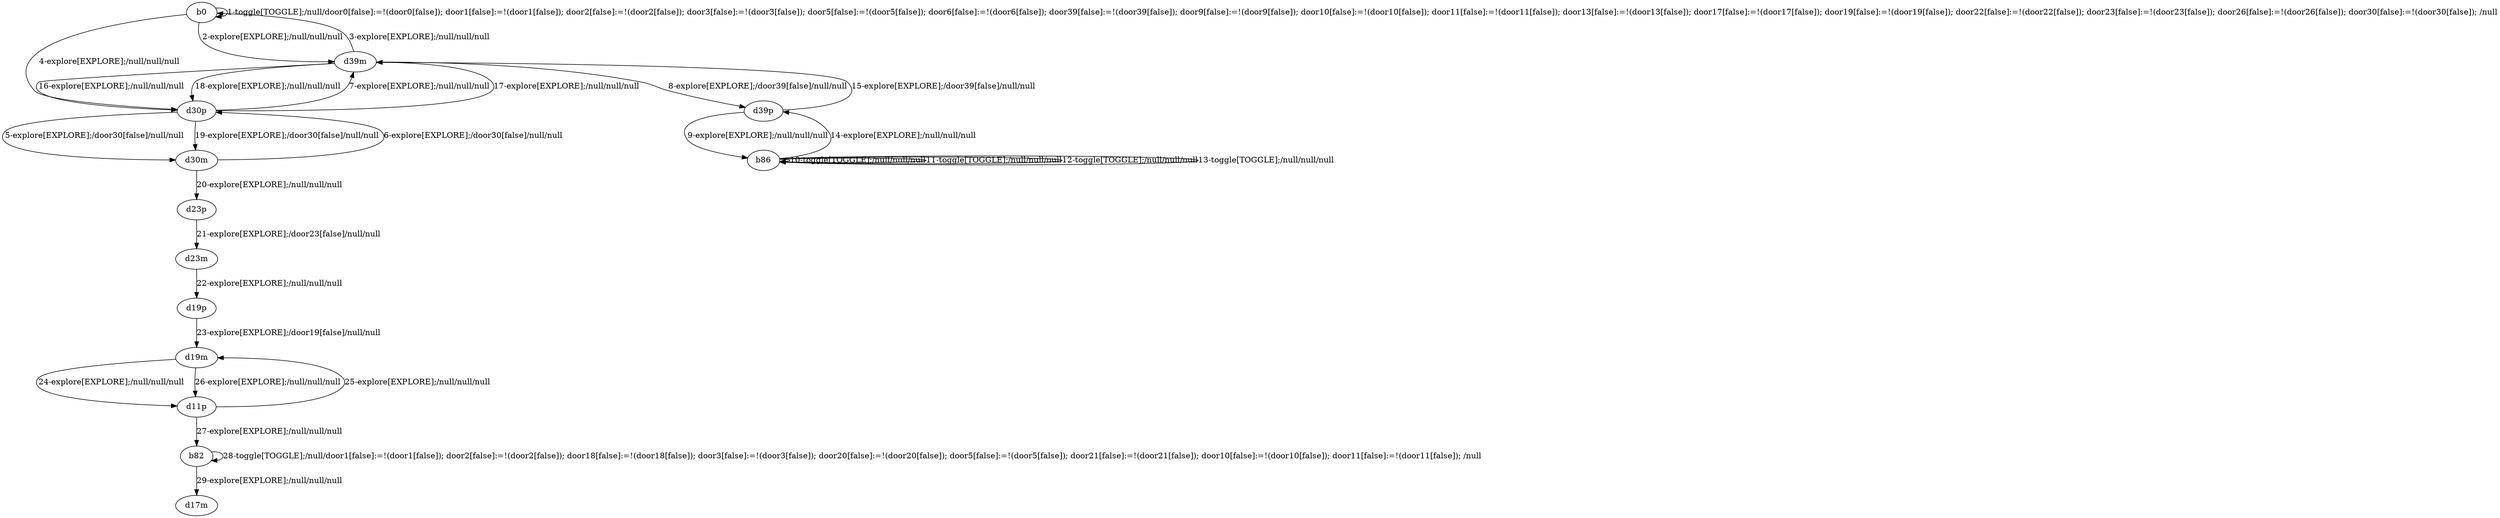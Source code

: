 # Total number of goals covered by this test: 1
# b82 --> b82

digraph g {
"b0" -> "b0" [label = "1-toggle[TOGGLE];/null/door0[false]:=!(door0[false]); door1[false]:=!(door1[false]); door2[false]:=!(door2[false]); door3[false]:=!(door3[false]); door5[false]:=!(door5[false]); door6[false]:=!(door6[false]); door39[false]:=!(door39[false]); door9[false]:=!(door9[false]); door10[false]:=!(door10[false]); door11[false]:=!(door11[false]); door13[false]:=!(door13[false]); door17[false]:=!(door17[false]); door19[false]:=!(door19[false]); door22[false]:=!(door22[false]); door23[false]:=!(door23[false]); door26[false]:=!(door26[false]); door30[false]:=!(door30[false]); /null"];
"b0" -> "d39m" [label = "2-explore[EXPLORE];/null/null/null"];
"d39m" -> "b0" [label = "3-explore[EXPLORE];/null/null/null"];
"b0" -> "d30p" [label = "4-explore[EXPLORE];/null/null/null"];
"d30p" -> "d30m" [label = "5-explore[EXPLORE];/door30[false]/null/null"];
"d30m" -> "d30p" [label = "6-explore[EXPLORE];/door30[false]/null/null"];
"d30p" -> "d39m" [label = "7-explore[EXPLORE];/null/null/null"];
"d39m" -> "d39p" [label = "8-explore[EXPLORE];/door39[false]/null/null"];
"d39p" -> "b86" [label = "9-explore[EXPLORE];/null/null/null"];
"b86" -> "b86" [label = "10-toggle[TOGGLE];/null/null/null"];
"b86" -> "b86" [label = "11-toggle[TOGGLE];/null/null/null"];
"b86" -> "b86" [label = "12-toggle[TOGGLE];/null/null/null"];
"b86" -> "b86" [label = "13-toggle[TOGGLE];/null/null/null"];
"b86" -> "d39p" [label = "14-explore[EXPLORE];/null/null/null"];
"d39p" -> "d39m" [label = "15-explore[EXPLORE];/door39[false]/null/null"];
"d39m" -> "d30p" [label = "16-explore[EXPLORE];/null/null/null"];
"d30p" -> "d39m" [label = "17-explore[EXPLORE];/null/null/null"];
"d39m" -> "d30p" [label = "18-explore[EXPLORE];/null/null/null"];
"d30p" -> "d30m" [label = "19-explore[EXPLORE];/door30[false]/null/null"];
"d30m" -> "d23p" [label = "20-explore[EXPLORE];/null/null/null"];
"d23p" -> "d23m" [label = "21-explore[EXPLORE];/door23[false]/null/null"];
"d23m" -> "d19p" [label = "22-explore[EXPLORE];/null/null/null"];
"d19p" -> "d19m" [label = "23-explore[EXPLORE];/door19[false]/null/null"];
"d19m" -> "d11p" [label = "24-explore[EXPLORE];/null/null/null"];
"d11p" -> "d19m" [label = "25-explore[EXPLORE];/null/null/null"];
"d19m" -> "d11p" [label = "26-explore[EXPLORE];/null/null/null"];
"d11p" -> "b82" [label = "27-explore[EXPLORE];/null/null/null"];
"b82" -> "b82" [label = "28-toggle[TOGGLE];/null/door1[false]:=!(door1[false]); door2[false]:=!(door2[false]); door18[false]:=!(door18[false]); door3[false]:=!(door3[false]); door20[false]:=!(door20[false]); door5[false]:=!(door5[false]); door21[false]:=!(door21[false]); door10[false]:=!(door10[false]); door11[false]:=!(door11[false]); /null"];
"b82" -> "d17m" [label = "29-explore[EXPLORE];/null/null/null"];
}